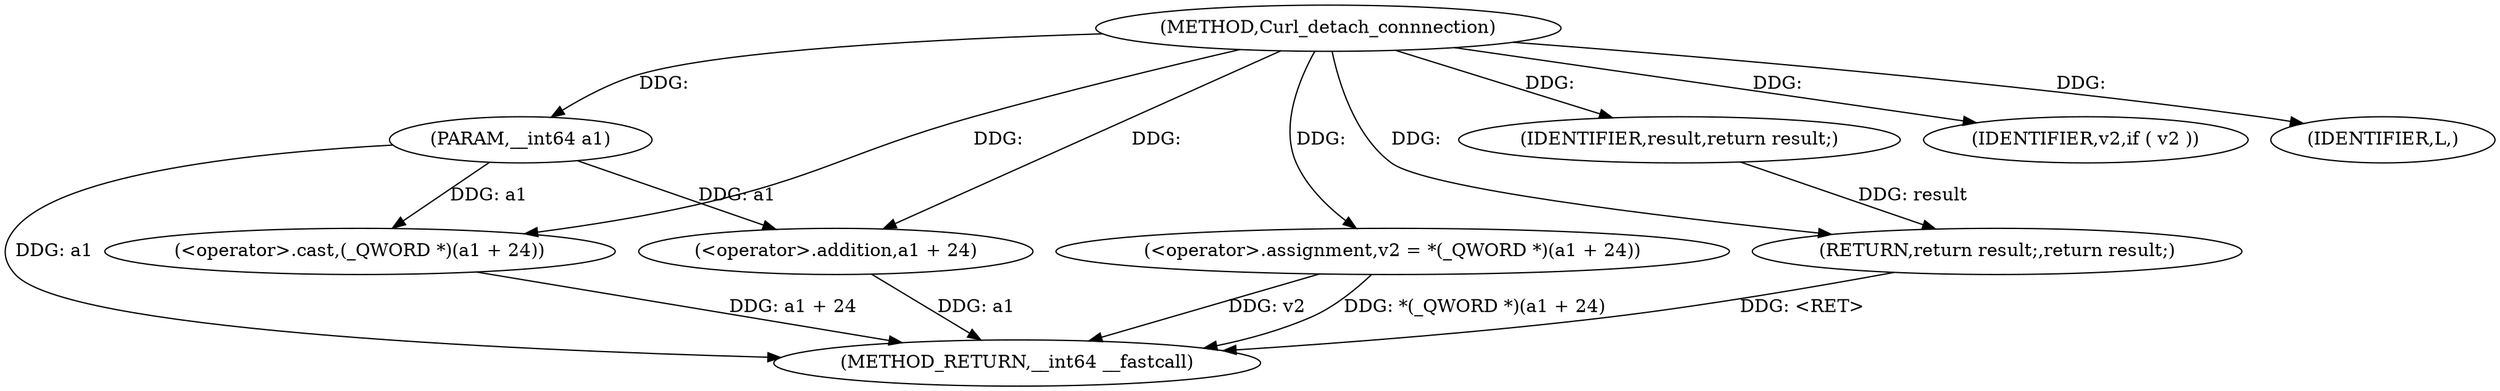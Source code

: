 digraph Curl_detach_connnection {  
"1000103" [label = "(METHOD,Curl_detach_connnection)" ]
"1000121" [label = "(METHOD_RETURN,__int64 __fastcall)" ]
"1000104" [label = "(PARAM,__int64 a1)" ]
"1000108" [label = "(<operator>.assignment,v2 = *(_QWORD *)(a1 + 24))" ]
"1000111" [label = "(<operator>.cast,(_QWORD *)(a1 + 24))" ]
"1000113" [label = "(<operator>.addition,a1 + 24)" ]
"1000117" [label = "(IDENTIFIER,v2,if ( v2 ))" ]
"1000118" [label = "(IDENTIFIER,L,)" ]
"1000119" [label = "(RETURN,return result;,return result;)" ]
"1000120" [label = "(IDENTIFIER,result,return result;)" ]
  "1000119" -> "1000121"  [ label = "DDG: <RET>"] 
  "1000111" -> "1000121"  [ label = "DDG: a1 + 24"] 
  "1000108" -> "1000121"  [ label = "DDG: v2"] 
  "1000108" -> "1000121"  [ label = "DDG: *(_QWORD *)(a1 + 24)"] 
  "1000104" -> "1000121"  [ label = "DDG: a1"] 
  "1000113" -> "1000121"  [ label = "DDG: a1"] 
  "1000103" -> "1000104"  [ label = "DDG: "] 
  "1000103" -> "1000108"  [ label = "DDG: "] 
  "1000104" -> "1000111"  [ label = "DDG: a1"] 
  "1000103" -> "1000111"  [ label = "DDG: "] 
  "1000104" -> "1000113"  [ label = "DDG: a1"] 
  "1000103" -> "1000113"  [ label = "DDG: "] 
  "1000103" -> "1000117"  [ label = "DDG: "] 
  "1000103" -> "1000118"  [ label = "DDG: "] 
  "1000120" -> "1000119"  [ label = "DDG: result"] 
  "1000103" -> "1000119"  [ label = "DDG: "] 
  "1000103" -> "1000120"  [ label = "DDG: "] 
}
